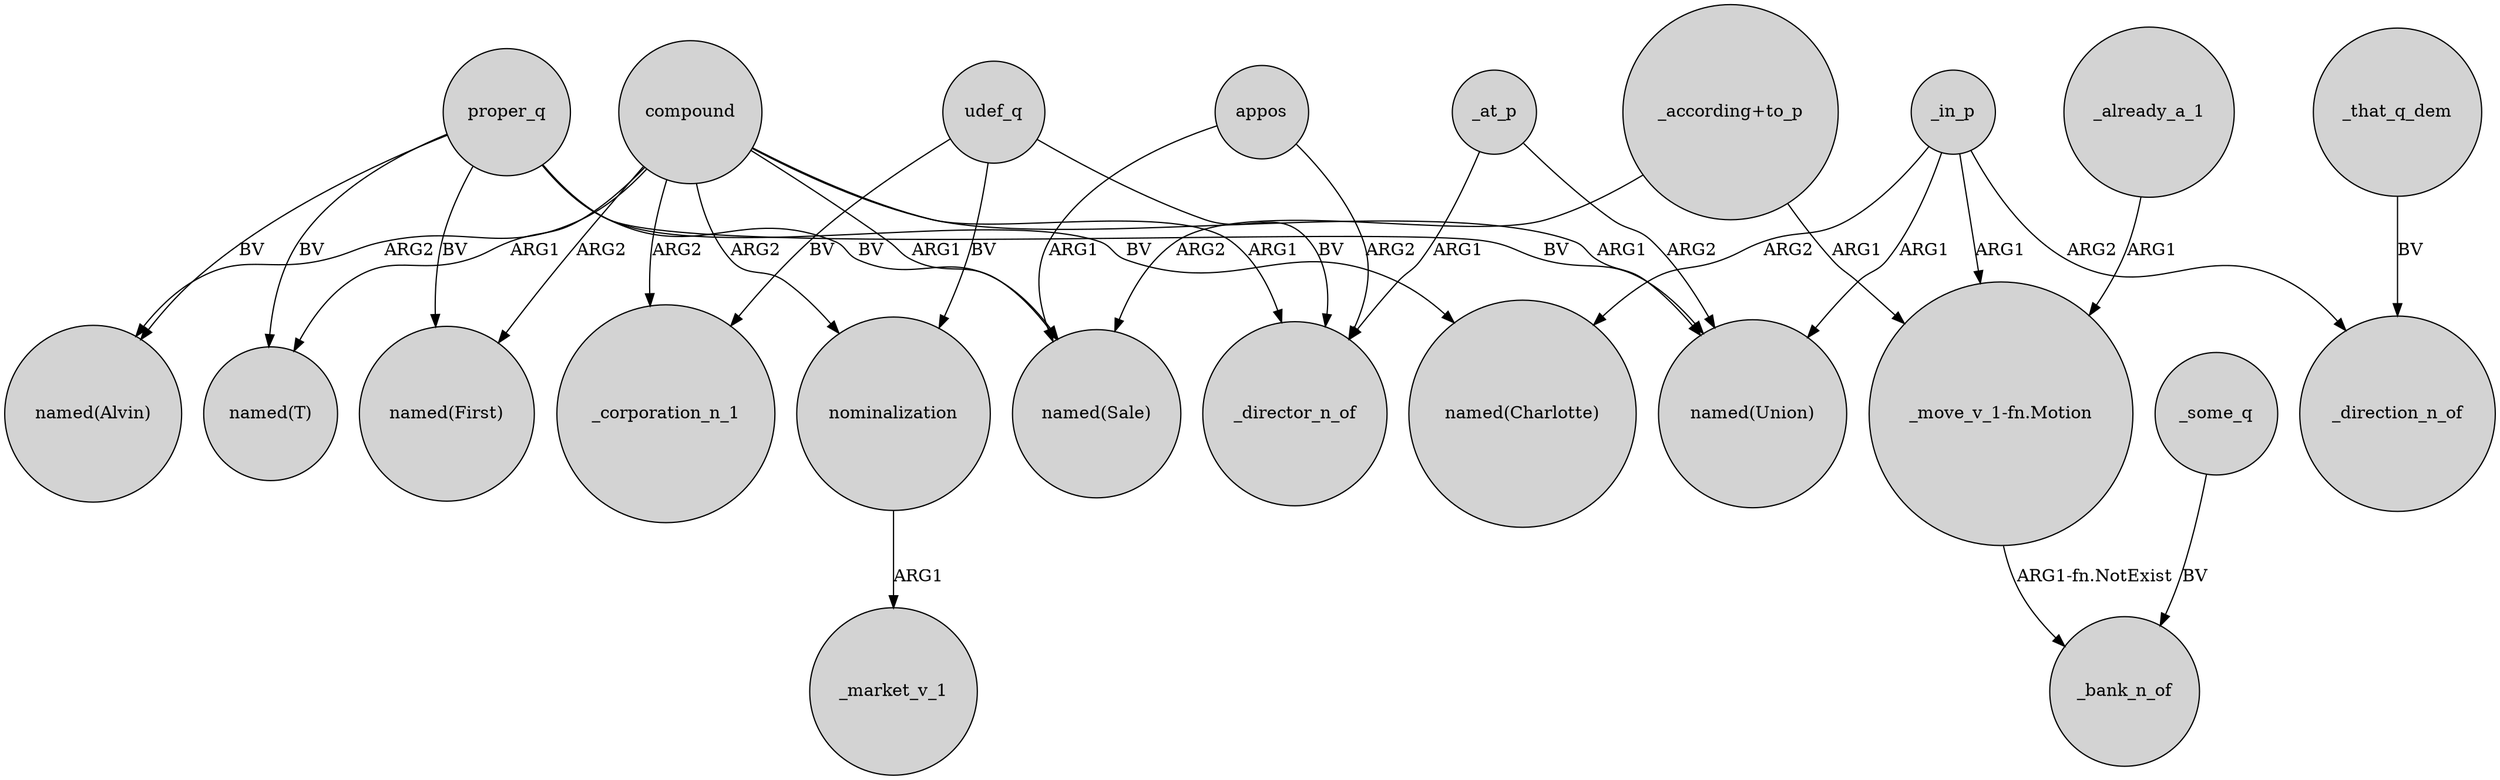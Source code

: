 digraph {
	node [shape=circle style=filled]
	_at_p -> "named(Union)" [label=ARG2]
	proper_q -> "named(Union)" [label=BV]
	proper_q -> "named(Alvin)" [label=BV]
	compound -> "named(T)" [label=ARG1]
	_in_p -> _direction_n_of [label=ARG2]
	nominalization -> _market_v_1 [label=ARG1]
	proper_q -> "named(T)" [label=BV]
	compound -> _corporation_n_1 [label=ARG2]
	proper_q -> "named(First)" [label=BV]
	compound -> "named(Alvin)" [label=ARG2]
	_some_q -> _bank_n_of [label=BV]
	compound -> nominalization [label=ARG2]
	compound -> "named(First)" [label=ARG2]
	"_move_v_1-fn.Motion" -> _bank_n_of [label="ARG1-fn.NotExist"]
	_in_p -> "_move_v_1-fn.Motion" [label=ARG1]
	"_according+to_p" -> "_move_v_1-fn.Motion" [label=ARG1]
	udef_q -> _corporation_n_1 [label=BV]
	_in_p -> "named(Union)" [label=ARG1]
	appos -> "named(Sale)" [label=ARG1]
	_at_p -> _director_n_of [label=ARG1]
	compound -> "named(Union)" [label=ARG1]
	"_according+to_p" -> "named(Sale)" [label=ARG2]
	udef_q -> nominalization [label=BV]
	compound -> "named(Sale)" [label=ARG1]
	proper_q -> "named(Sale)" [label=BV]
	_already_a_1 -> "_move_v_1-fn.Motion" [label=ARG1]
	_in_p -> "named(Charlotte)" [label=ARG2]
	compound -> _director_n_of [label=ARG1]
	proper_q -> "named(Charlotte)" [label=BV]
	appos -> _director_n_of [label=ARG2]
	udef_q -> _director_n_of [label=BV]
	_that_q_dem -> _direction_n_of [label=BV]
}
